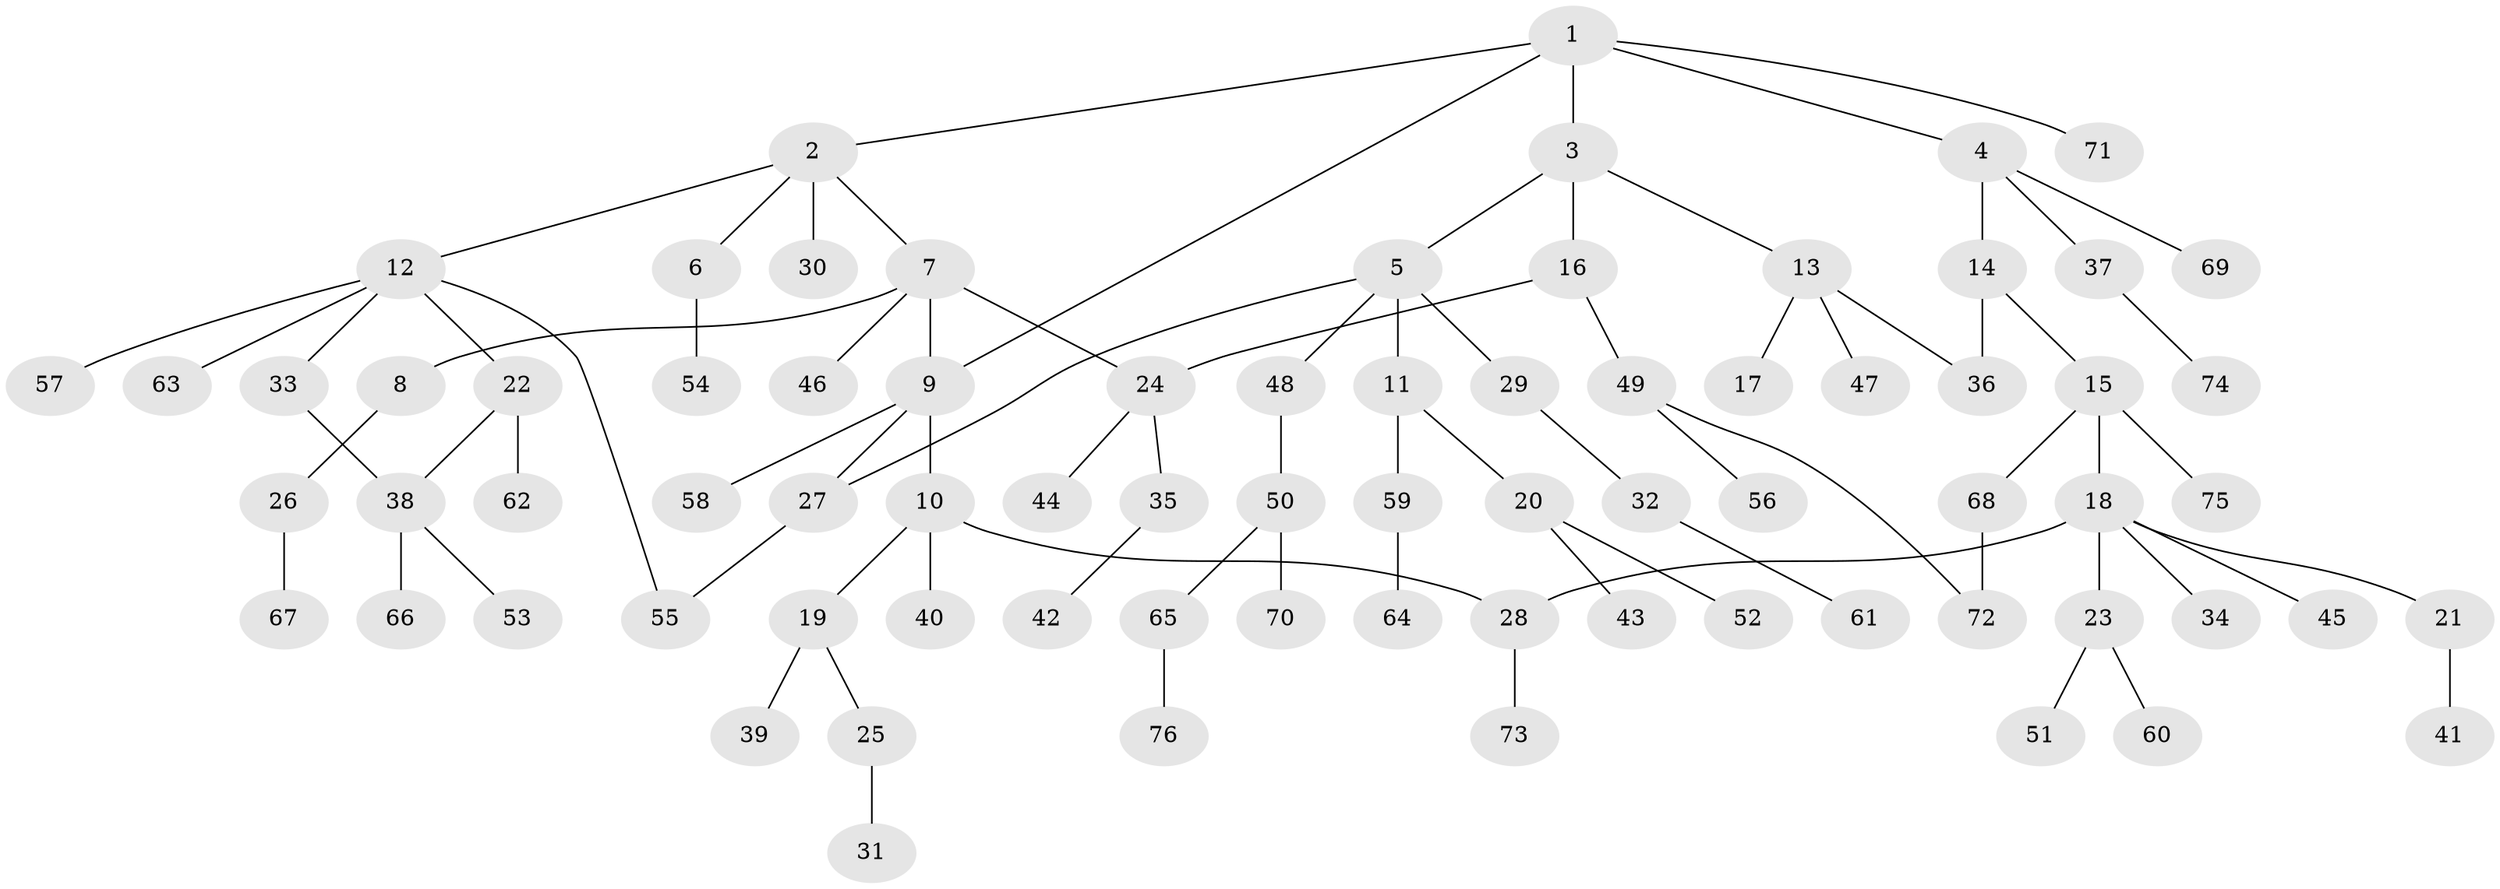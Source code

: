 // coarse degree distribution, {5: 0.08695652173913043, 2: 0.17391304347826086, 4: 0.08695652173913043, 3: 0.2608695652173913, 1: 0.34782608695652173, 6: 0.043478260869565216}
// Generated by graph-tools (version 1.1) at 2025/36/03/04/25 23:36:10]
// undirected, 76 vertices, 83 edges
graph export_dot {
  node [color=gray90,style=filled];
  1;
  2;
  3;
  4;
  5;
  6;
  7;
  8;
  9;
  10;
  11;
  12;
  13;
  14;
  15;
  16;
  17;
  18;
  19;
  20;
  21;
  22;
  23;
  24;
  25;
  26;
  27;
  28;
  29;
  30;
  31;
  32;
  33;
  34;
  35;
  36;
  37;
  38;
  39;
  40;
  41;
  42;
  43;
  44;
  45;
  46;
  47;
  48;
  49;
  50;
  51;
  52;
  53;
  54;
  55;
  56;
  57;
  58;
  59;
  60;
  61;
  62;
  63;
  64;
  65;
  66;
  67;
  68;
  69;
  70;
  71;
  72;
  73;
  74;
  75;
  76;
  1 -- 2;
  1 -- 3;
  1 -- 4;
  1 -- 9;
  1 -- 71;
  2 -- 6;
  2 -- 7;
  2 -- 12;
  2 -- 30;
  3 -- 5;
  3 -- 13;
  3 -- 16;
  4 -- 14;
  4 -- 37;
  4 -- 69;
  5 -- 11;
  5 -- 29;
  5 -- 48;
  5 -- 27;
  6 -- 54;
  7 -- 8;
  7 -- 46;
  7 -- 9;
  7 -- 24;
  8 -- 26;
  9 -- 10;
  9 -- 27;
  9 -- 58;
  10 -- 19;
  10 -- 40;
  10 -- 28;
  11 -- 20;
  11 -- 59;
  12 -- 22;
  12 -- 33;
  12 -- 55;
  12 -- 57;
  12 -- 63;
  13 -- 17;
  13 -- 47;
  13 -- 36;
  14 -- 15;
  14 -- 36;
  15 -- 18;
  15 -- 68;
  15 -- 75;
  16 -- 24;
  16 -- 49;
  18 -- 21;
  18 -- 23;
  18 -- 28;
  18 -- 34;
  18 -- 45;
  19 -- 25;
  19 -- 39;
  20 -- 43;
  20 -- 52;
  21 -- 41;
  22 -- 62;
  22 -- 38;
  23 -- 51;
  23 -- 60;
  24 -- 35;
  24 -- 44;
  25 -- 31;
  26 -- 67;
  27 -- 55;
  28 -- 73;
  29 -- 32;
  32 -- 61;
  33 -- 38;
  35 -- 42;
  37 -- 74;
  38 -- 53;
  38 -- 66;
  48 -- 50;
  49 -- 56;
  49 -- 72;
  50 -- 65;
  50 -- 70;
  59 -- 64;
  65 -- 76;
  68 -- 72;
}
